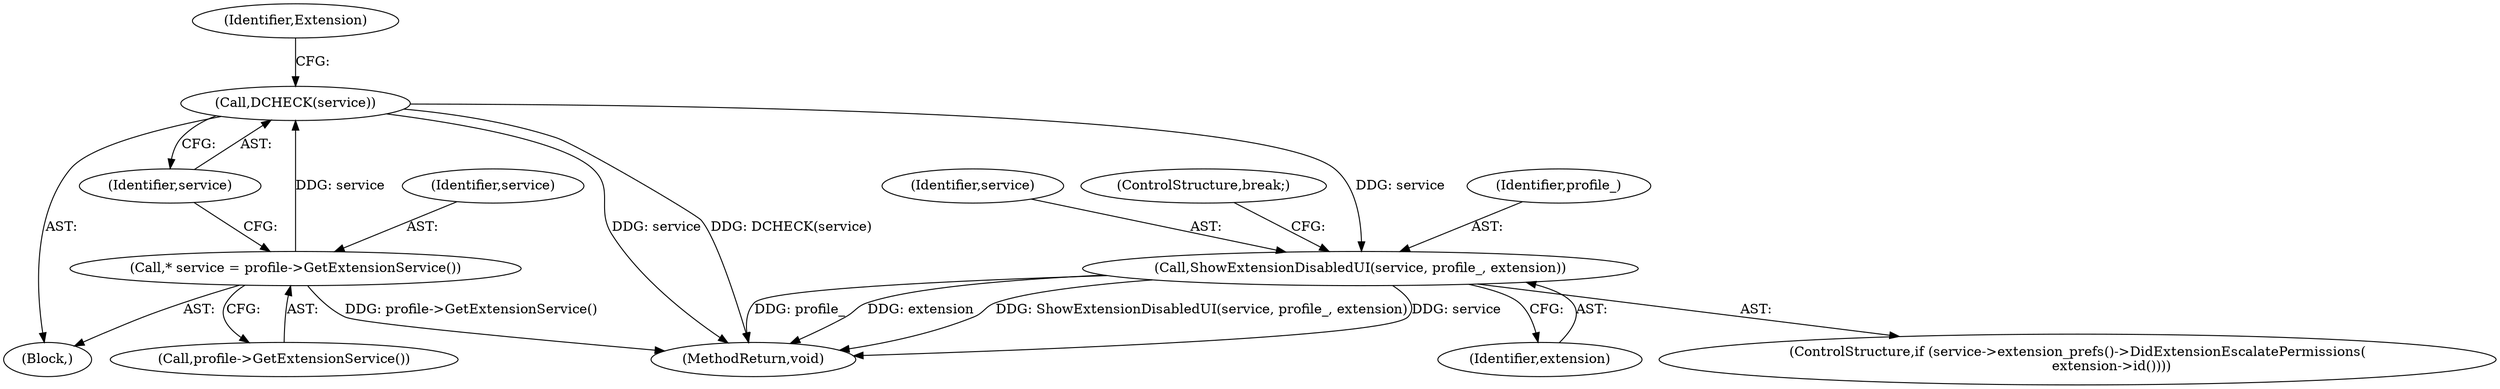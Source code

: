 digraph "0_Chrome_08f0d612f2a4039aaf6733d4e8d0a67614941378_1@pointer" {
"1000166" [label="(Call,ShowExtensionDisabledUI(service, profile_, extension))"];
"1000158" [label="(Call,DCHECK(service))"];
"1000155" [label="(Call,* service = profile->GetExtensionService())"];
"1000168" [label="(Identifier,profile_)"];
"1000167" [label="(Identifier,service)"];
"1000156" [label="(Identifier,service)"];
"1000166" [label="(Call,ShowExtensionDisabledUI(service, profile_, extension))"];
"1000155" [label="(Call,* service = profile->GetExtensionService())"];
"1000159" [label="(Identifier,service)"];
"1000169" [label="(Identifier,extension)"];
"1000161" [label="(Identifier,Extension)"];
"1000410" [label="(MethodReturn,void)"];
"1000170" [label="(ControlStructure,break;)"];
"1000158" [label="(Call,DCHECK(service))"];
"1000153" [label="(Block,)"];
"1000163" [label="(ControlStructure,if (service->extension_prefs()->DidExtensionEscalatePermissions(\n                extension->id())))"];
"1000157" [label="(Call,profile->GetExtensionService())"];
"1000166" -> "1000163"  [label="AST: "];
"1000166" -> "1000169"  [label="CFG: "];
"1000167" -> "1000166"  [label="AST: "];
"1000168" -> "1000166"  [label="AST: "];
"1000169" -> "1000166"  [label="AST: "];
"1000170" -> "1000166"  [label="CFG: "];
"1000166" -> "1000410"  [label="DDG: profile_"];
"1000166" -> "1000410"  [label="DDG: extension"];
"1000166" -> "1000410"  [label="DDG: ShowExtensionDisabledUI(service, profile_, extension)"];
"1000166" -> "1000410"  [label="DDG: service"];
"1000158" -> "1000166"  [label="DDG: service"];
"1000158" -> "1000153"  [label="AST: "];
"1000158" -> "1000159"  [label="CFG: "];
"1000159" -> "1000158"  [label="AST: "];
"1000161" -> "1000158"  [label="CFG: "];
"1000158" -> "1000410"  [label="DDG: service"];
"1000158" -> "1000410"  [label="DDG: DCHECK(service)"];
"1000155" -> "1000158"  [label="DDG: service"];
"1000155" -> "1000153"  [label="AST: "];
"1000155" -> "1000157"  [label="CFG: "];
"1000156" -> "1000155"  [label="AST: "];
"1000157" -> "1000155"  [label="AST: "];
"1000159" -> "1000155"  [label="CFG: "];
"1000155" -> "1000410"  [label="DDG: profile->GetExtensionService()"];
}
